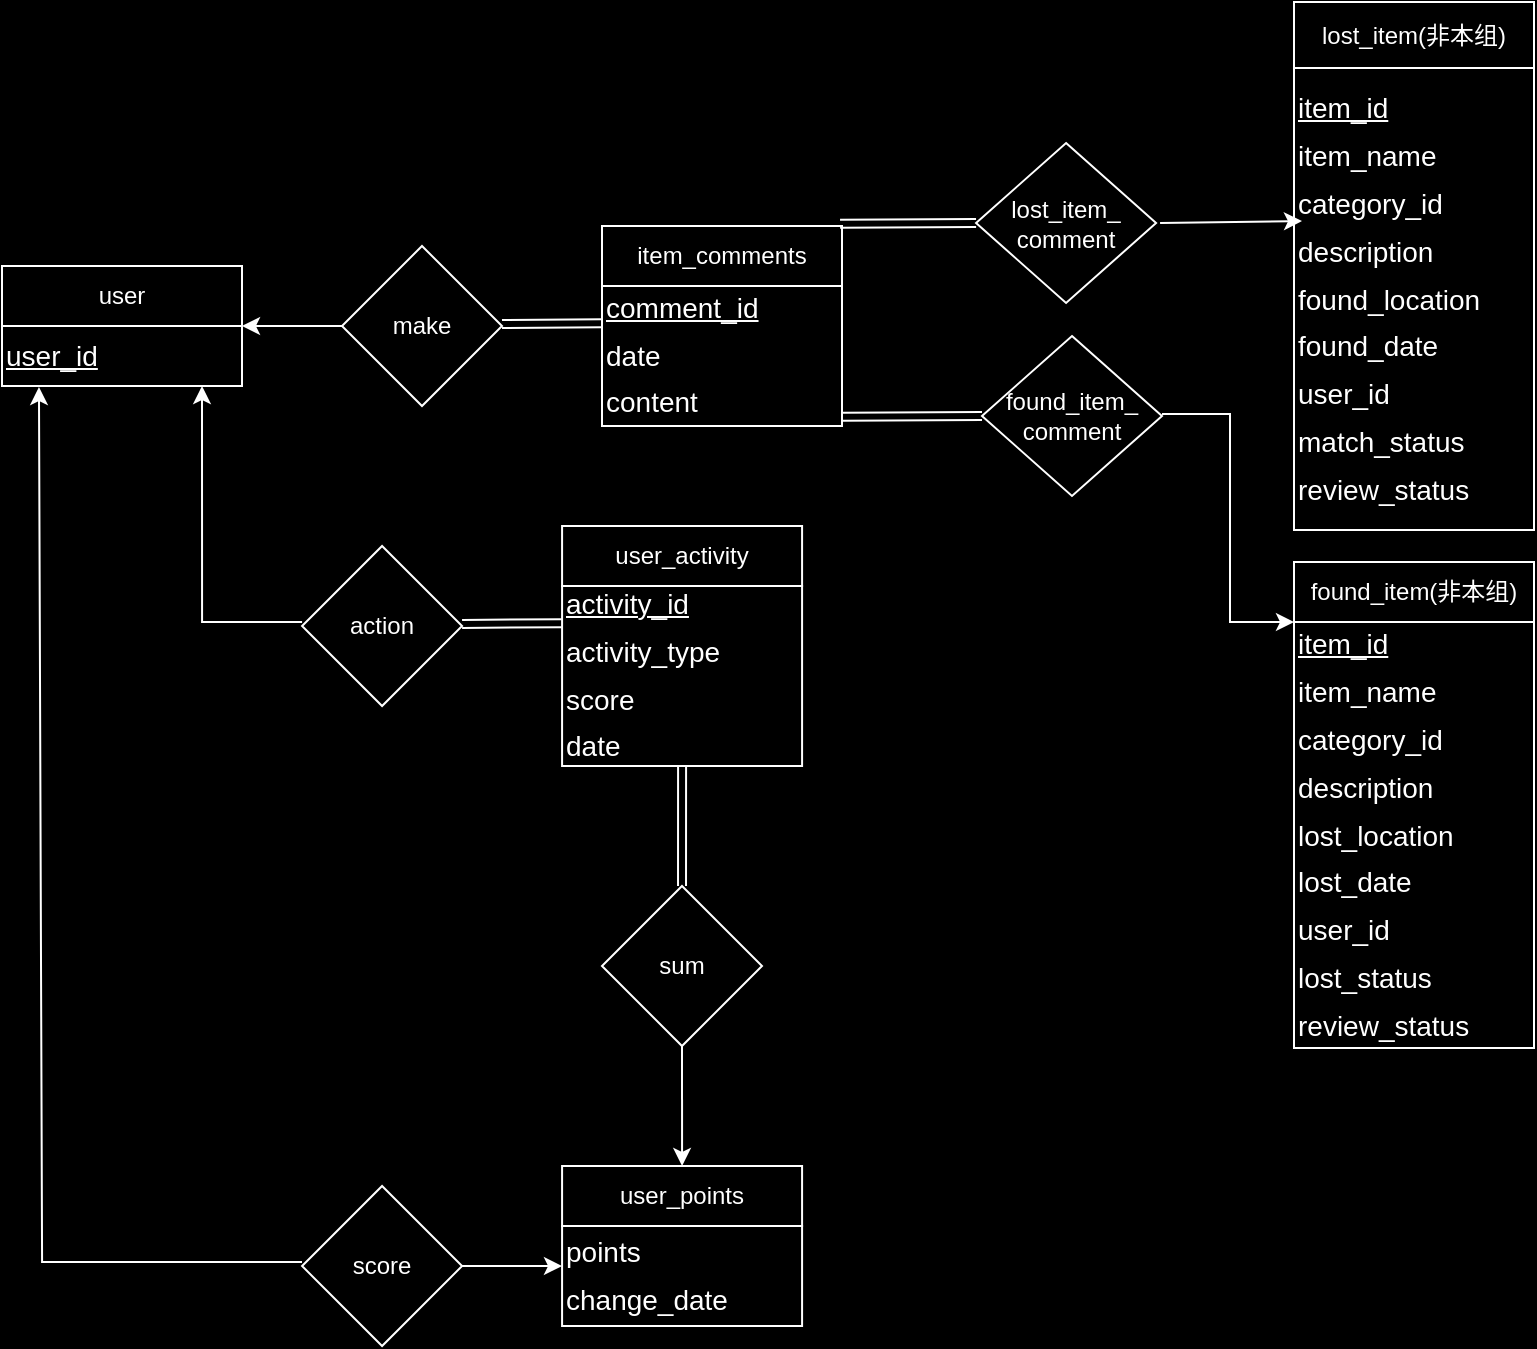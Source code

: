 <mxfile version="24.4.4" type="device">
  <diagram id="R2lEEEUBdFMjLlhIrx00" name="Page-1">
    <mxGraphModel dx="1294" dy="736" grid="0" gridSize="10" guides="1" tooltips="1" connect="1" arrows="1" fold="1" page="1" pageScale="1" pageWidth="850" pageHeight="1100" background="#000000" math="0" shadow="0" extFonts="Permanent Marker^https://fonts.googleapis.com/css?family=Permanent+Marker">
      <root>
        <mxCell id="0" />
        <mxCell id="1" parent="0" />
        <mxCell id="exWkpmdWYC31YrSvvnum-5" value="&lt;div style=&quot;font-size: 14px; line-height: 170%;&quot;&gt;&lt;font style=&quot;font-size: 14px;&quot;&gt;&lt;u style=&quot;&quot;&gt;comment_id&lt;/u&gt;&lt;/font&gt;&lt;/div&gt;&lt;div style=&quot;font-size: 14px; line-height: 170%;&quot;&gt;&lt;font style=&quot;font-size: 14px;&quot;&gt;date&lt;/font&gt;&lt;/div&gt;&lt;div style=&quot;font-size: 14px; line-height: 170%;&quot;&gt;&lt;font style=&quot;font-size: 14px;&quot;&gt;content&lt;/font&gt;&lt;/div&gt;" style="rounded=0;whiteSpace=wrap;html=1;align=left;labelBackgroundColor=none;strokeColor=#FFFFFF;fontColor=#ffffff;fillColor=#000000;" parent="1" vertex="1">
          <mxGeometry x="323" y="181" width="120" height="70" as="geometry" />
        </mxCell>
        <mxCell id="exWkpmdWYC31YrSvvnum-6" value="item_comments" style="rounded=0;whiteSpace=wrap;html=1;labelBackgroundColor=none;strokeColor=#FFFFFF;fontColor=#ffffff;fillColor=#000000;" parent="1" vertex="1">
          <mxGeometry x="323" y="151" width="120" height="30" as="geometry" />
        </mxCell>
        <mxCell id="exWkpmdWYC31YrSvvnum-7" value="&lt;div style=&quot;font-size: 14px; line-height: 170%;&quot;&gt;&lt;font style=&quot;font-size: 14px;&quot;&gt;&lt;u style=&quot;&quot;&gt;user_id&lt;/u&gt;&lt;/font&gt;&lt;/div&gt;" style="rounded=0;whiteSpace=wrap;html=1;align=left;labelBackgroundColor=none;strokeColor=#FFFFFF;fontColor=#ffffff;fillColor=#000000;" parent="1" vertex="1">
          <mxGeometry x="23" y="201" width="120" height="30" as="geometry" />
        </mxCell>
        <mxCell id="exWkpmdWYC31YrSvvnum-8" value="user" style="rounded=0;whiteSpace=wrap;html=1;labelBackgroundColor=none;strokeColor=#FFFFFF;fontColor=#ffffff;fillColor=#000000;" parent="1" vertex="1">
          <mxGeometry x="23" y="171" width="120" height="30" as="geometry" />
        </mxCell>
        <mxCell id="exWkpmdWYC31YrSvvnum-9" value="&lt;div style=&quot;font-size: 14px; line-height: 170%;&quot;&gt;&lt;font style=&quot;font-size: 14px;&quot;&gt;&lt;u style=&quot;&quot;&gt;item_id&lt;/u&gt;&lt;/font&gt;&lt;/div&gt;&lt;div style=&quot;font-size: 14px; line-height: 170%;&quot;&gt;item_name&lt;/div&gt;&lt;div style=&quot;font-size: 14px; line-height: 170%;&quot;&gt;category_id&lt;/div&gt;&lt;div style=&quot;font-size: 14px; line-height: 170%;&quot;&gt;description&lt;/div&gt;&lt;div style=&quot;font-size: 14px; line-height: 170%;&quot;&gt;found_location&lt;/div&gt;&lt;div style=&quot;font-size: 14px; line-height: 170%;&quot;&gt;found_date&lt;/div&gt;&lt;div style=&quot;font-size: 14px; line-height: 170%;&quot;&gt;user_id&lt;/div&gt;&lt;div style=&quot;font-size: 14px; line-height: 170%;&quot;&gt;match_status&lt;/div&gt;&lt;div style=&quot;font-size: 14px; line-height: 170%;&quot;&gt;review_status&lt;/div&gt;" style="rounded=0;whiteSpace=wrap;html=1;align=left;labelBackgroundColor=none;strokeColor=#FFFFFF;fillColor=#000000;fontColor=#ffffff;" parent="1" vertex="1">
          <mxGeometry x="669" y="72" width="120" height="231" as="geometry" />
        </mxCell>
        <mxCell id="exWkpmdWYC31YrSvvnum-10" value="lost_item(非本组)" style="rounded=0;whiteSpace=wrap;html=1;labelBackgroundColor=none;strokeColor=#FFFFFF;fillColor=#000000;fontColor=#ffffff;" parent="1" vertex="1">
          <mxGeometry x="669" y="39" width="120" height="33" as="geometry" />
        </mxCell>
        <mxCell id="exWkpmdWYC31YrSvvnum-11" value="&lt;div style=&quot;font-size: 14px; line-height: 170%;&quot;&gt;&lt;font style=&quot;font-size: 14px;&quot;&gt;&lt;u style=&quot;&quot;&gt;item_id&lt;/u&gt;&lt;/font&gt;&lt;/div&gt;&lt;div style=&quot;font-size: 14px; line-height: 170%;&quot;&gt;&lt;font style=&quot;font-size: 14px;&quot;&gt;&lt;div style=&quot;line-height: 23.8px;&quot;&gt;item_name&lt;/div&gt;&lt;div style=&quot;line-height: 23.8px;&quot;&gt;category_id&lt;/div&gt;&lt;div style=&quot;line-height: 23.8px;&quot;&gt;description&lt;/div&gt;&lt;div style=&quot;line-height: 23.8px;&quot;&gt;lost_location&lt;/div&gt;&lt;div style=&quot;line-height: 23.8px;&quot;&gt;lost_date&lt;/div&gt;&lt;div style=&quot;line-height: 23.8px;&quot;&gt;user_id&lt;/div&gt;&lt;div style=&quot;line-height: 23.8px;&quot;&gt;lost_status&lt;/div&gt;&lt;div style=&quot;line-height: 23.8px;&quot;&gt;review_status&lt;/div&gt;&lt;/font&gt;&lt;/div&gt;" style="rounded=0;whiteSpace=wrap;html=1;align=left;labelBackgroundColor=none;strokeColor=#FFFFFF;fontColor=#ffffff;fillColor=#000000;" parent="1" vertex="1">
          <mxGeometry x="669" y="349" width="120" height="213" as="geometry" />
        </mxCell>
        <mxCell id="exWkpmdWYC31YrSvvnum-12" value="found_item(非本组)" style="rounded=0;whiteSpace=wrap;html=1;labelBackgroundColor=none;strokeColor=#FFFFFF;fontColor=#ffffff;fillColor=#000000;" parent="1" vertex="1">
          <mxGeometry x="669" y="319" width="120" height="30" as="geometry" />
        </mxCell>
        <mxCell id="exWkpmdWYC31YrSvvnum-13" value="make" style="rhombus;whiteSpace=wrap;html=1;labelBackgroundColor=none;strokeColor=#FFFFFF;fontColor=#ffffff;fillColor=#000000;" parent="1" vertex="1">
          <mxGeometry x="193" y="161" width="80" height="80" as="geometry" />
        </mxCell>
        <mxCell id="exWkpmdWYC31YrSvvnum-16" value="" style="endArrow=classic;html=1;rounded=0;exitX=0;exitY=0.5;exitDx=0;exitDy=0;entryX=1;entryY=1;entryDx=0;entryDy=0;labelBackgroundColor=none;strokeColor=#FFFFFF;fontColor=#ffffff;" parent="1" source="exWkpmdWYC31YrSvvnum-13" target="exWkpmdWYC31YrSvvnum-8" edge="1">
          <mxGeometry width="50" height="50" relative="1" as="geometry">
            <mxPoint x="153" y="211" as="sourcePoint" />
            <mxPoint x="203" y="161" as="targetPoint" />
          </mxGeometry>
        </mxCell>
        <mxCell id="exWkpmdWYC31YrSvvnum-17" value="lost_item_&lt;div&gt;comment&lt;/div&gt;" style="rhombus;whiteSpace=wrap;html=1;labelBackgroundColor=none;strokeColor=#FFFFFF;fillColor=#000000;fontColor=#ffffff;" parent="1" vertex="1">
          <mxGeometry x="510.04" y="109.5" width="90" height="80" as="geometry" />
        </mxCell>
        <mxCell id="exWkpmdWYC31YrSvvnum-19" value="" style="endArrow=classic;html=1;rounded=0;entryX=0;entryY=0.75;entryDx=0;entryDy=0;labelBackgroundColor=none;strokeColor=#FFFFFF;fontColor=#ffffff;" parent="1" edge="1">
          <mxGeometry width="50" height="50" relative="1" as="geometry">
            <mxPoint x="602.04" y="149.5" as="sourcePoint" />
            <mxPoint x="673" y="148.52" as="targetPoint" />
          </mxGeometry>
        </mxCell>
        <mxCell id="exWkpmdWYC31YrSvvnum-21" value="" style="shape=link;html=1;rounded=0;labelBackgroundColor=none;strokeColor=#FFFFFF;fontColor=#ffffff;" parent="1" edge="1">
          <mxGeometry width="100" relative="1" as="geometry">
            <mxPoint x="273" y="200" as="sourcePoint" />
            <mxPoint x="323" y="199.57" as="targetPoint" />
          </mxGeometry>
        </mxCell>
        <mxCell id="exWkpmdWYC31YrSvvnum-22" value="" style="shape=link;html=1;rounded=0;entryX=0;entryY=0.5;entryDx=0;entryDy=0;labelBackgroundColor=none;strokeColor=#FFFFFF;fontColor=#ffffff;" parent="1" target="exWkpmdWYC31YrSvvnum-17" edge="1">
          <mxGeometry width="100" relative="1" as="geometry">
            <mxPoint x="442.04" y="149.93" as="sourcePoint" />
            <mxPoint x="492.04" y="149.5" as="targetPoint" />
          </mxGeometry>
        </mxCell>
        <mxCell id="exWkpmdWYC31YrSvvnum-24" value="found_item_&lt;div&gt;comment&lt;/div&gt;" style="rhombus;whiteSpace=wrap;html=1;labelBackgroundColor=none;strokeColor=#FFFFFF;fontColor=#ffffff;fillColor=#000000;" parent="1" vertex="1">
          <mxGeometry x="513" y="206" width="90" height="80" as="geometry" />
        </mxCell>
        <mxCell id="exWkpmdWYC31YrSvvnum-25" value="" style="endArrow=classic;html=1;rounded=0;entryX=0;entryY=1;entryDx=0;entryDy=0;labelBackgroundColor=none;strokeColor=#FFFFFF;fontColor=#ffffff;" parent="1" edge="1" target="exWkpmdWYC31YrSvvnum-12">
          <mxGeometry width="50" height="50" relative="1" as="geometry">
            <mxPoint x="603" y="245" as="sourcePoint" />
            <mxPoint x="673.96" y="245.02" as="targetPoint" />
            <Array as="points">
              <mxPoint x="637" y="245" />
              <mxPoint x="637" y="349" />
            </Array>
          </mxGeometry>
        </mxCell>
        <mxCell id="exWkpmdWYC31YrSvvnum-26" value="" style="shape=link;html=1;rounded=0;entryX=0;entryY=0.5;entryDx=0;entryDy=0;labelBackgroundColor=none;strokeColor=#FFFFFF;fontColor=#ffffff;" parent="1" target="exWkpmdWYC31YrSvvnum-24" edge="1">
          <mxGeometry width="100" relative="1" as="geometry">
            <mxPoint x="443" y="246.43" as="sourcePoint" />
            <mxPoint x="493" y="246" as="targetPoint" />
          </mxGeometry>
        </mxCell>
        <mxCell id="exWkpmdWYC31YrSvvnum-28" value="&lt;div style=&quot;font-size: 14px; line-height: 170%;&quot;&gt;&lt;font style=&quot;font-size: 14px;&quot;&gt;&lt;u style=&quot;&quot;&gt;activity_id&lt;/u&gt;&lt;/font&gt;&lt;/div&gt;&lt;div style=&quot;font-size: 14px; line-height: 170%;&quot;&gt;activity_type&lt;/div&gt;&lt;div style=&quot;font-size: 14px; line-height: 170%;&quot;&gt;&lt;font style=&quot;font-size: 14px;&quot;&gt;score&lt;/font&gt;&lt;/div&gt;&lt;div style=&quot;font-size: 14px; line-height: 170%;&quot;&gt;&lt;font style=&quot;font-size: 14px;&quot;&gt;date&lt;/font&gt;&lt;/div&gt;" style="rounded=0;whiteSpace=wrap;html=1;align=left;labelBackgroundColor=none;strokeColor=#FFFFFF;fontColor=#ffffff;fillColor=#000000;" parent="1" vertex="1">
          <mxGeometry x="303.04" y="331" width="120" height="90" as="geometry" />
        </mxCell>
        <mxCell id="exWkpmdWYC31YrSvvnum-29" value="&lt;span style=&quot;text-align: start;&quot;&gt;&lt;font style=&quot;font-size: 12px;&quot; face=&quot;Helvetica&quot;&gt;user_activity&lt;/font&gt;&lt;/span&gt;" style="rounded=0;whiteSpace=wrap;html=1;labelBackgroundColor=none;strokeColor=#FFFFFF;fontColor=#ffffff;fillColor=#000000;" parent="1" vertex="1">
          <mxGeometry x="303.04" y="301" width="120" height="30" as="geometry" />
        </mxCell>
        <mxCell id="exWkpmdWYC31YrSvvnum-32" value="action" style="rhombus;whiteSpace=wrap;html=1;labelBackgroundColor=none;strokeColor=#FFFFFF;fontColor=#ffffff;fillColor=#000000;" parent="1" vertex="1">
          <mxGeometry x="173.04" y="311" width="80" height="80" as="geometry" />
        </mxCell>
        <mxCell id="exWkpmdWYC31YrSvvnum-33" value="" style="endArrow=classic;html=1;rounded=0;exitX=0;exitY=0.5;exitDx=0;exitDy=0;entryX=0.333;entryY=1.067;entryDx=0;entryDy=0;entryPerimeter=0;labelBackgroundColor=none;strokeColor=#FFFFFF;fontColor=#ffffff;" parent="1" edge="1">
          <mxGeometry width="50" height="50" relative="1" as="geometry">
            <mxPoint x="173.04" y="348.99" as="sourcePoint" />
            <mxPoint x="123.0" y="231" as="targetPoint" />
            <Array as="points">
              <mxPoint x="123.04" y="348.99" />
            </Array>
          </mxGeometry>
        </mxCell>
        <mxCell id="exWkpmdWYC31YrSvvnum-34" value="" style="shape=link;html=1;rounded=0;labelBackgroundColor=none;strokeColor=#FFFFFF;fontColor=#ffffff;" parent="1" edge="1">
          <mxGeometry width="100" relative="1" as="geometry">
            <mxPoint x="253.04" y="350" as="sourcePoint" />
            <mxPoint x="303.04" y="349.57" as="targetPoint" />
          </mxGeometry>
        </mxCell>
        <mxCell id="exWkpmdWYC31YrSvvnum-38" value="&lt;div style=&quot;font-size: 14px; line-height: 170%;&quot;&gt;points&lt;/div&gt;&lt;div style=&quot;font-size: 14px; line-height: 170%;&quot;&gt;change_date&lt;/div&gt;" style="rounded=0;whiteSpace=wrap;html=1;align=left;labelBackgroundColor=none;strokeColor=#ffffff;fontColor=#ffffff;fillColor=#000000;" parent="1" vertex="1">
          <mxGeometry x="303.04" y="651" width="120" height="50" as="geometry" />
        </mxCell>
        <mxCell id="exWkpmdWYC31YrSvvnum-39" value="&lt;span style=&quot;text-align: start;&quot;&gt;&lt;font style=&quot;font-size: 12px;&quot; face=&quot;Helvetica&quot;&gt;user_points&lt;/font&gt;&lt;/span&gt;" style="rounded=0;whiteSpace=wrap;html=1;labelBackgroundColor=none;strokeColor=#ffffff;fontColor=#ffffff;fillColor=#000000;" parent="1" vertex="1">
          <mxGeometry x="303.04" y="621" width="120" height="30" as="geometry" />
        </mxCell>
        <mxCell id="exWkpmdWYC31YrSvvnum-40" value="score" style="rhombus;whiteSpace=wrap;html=1;labelBackgroundColor=none;strokeColor=#ffffff;fontColor=#ffffff;fillColor=#000000;" parent="1" vertex="1">
          <mxGeometry x="173.04" y="631" width="80" height="80" as="geometry" />
        </mxCell>
        <mxCell id="exWkpmdWYC31YrSvvnum-41" value="" style="endArrow=classic;html=1;rounded=0;entryX=0.154;entryY=1.017;entryDx=0;entryDy=0;entryPerimeter=0;labelBackgroundColor=none;strokeColor=#FFFFFF;fontColor=#ffffff;" parent="1" target="exWkpmdWYC31YrSvvnum-7" edge="1">
          <mxGeometry width="50" height="50" relative="1" as="geometry">
            <mxPoint x="173" y="669" as="sourcePoint" />
            <mxPoint x="43" y="311" as="targetPoint" />
            <Array as="points">
              <mxPoint x="43.04" y="668.99" />
            </Array>
          </mxGeometry>
        </mxCell>
        <mxCell id="exWkpmdWYC31YrSvvnum-43" value="" style="endArrow=classic;html=1;rounded=0;labelBackgroundColor=none;strokeColor=#ffffff;fontColor=#ffffff;" parent="1" edge="1">
          <mxGeometry width="50" height="50" relative="1" as="geometry">
            <mxPoint x="253.04" y="671" as="sourcePoint" />
            <mxPoint x="303" y="671" as="targetPoint" />
          </mxGeometry>
        </mxCell>
        <mxCell id="exWkpmdWYC31YrSvvnum-44" value="sum" style="rhombus;whiteSpace=wrap;html=1;labelBackgroundColor=none;strokeColor=#FFFFFF;fontColor=#ffffff;fillColor=#000000;" parent="1" vertex="1">
          <mxGeometry x="323" y="481" width="80" height="80" as="geometry" />
        </mxCell>
        <mxCell id="exWkpmdWYC31YrSvvnum-47" value="" style="endArrow=classic;html=1;rounded=0;exitX=0.5;exitY=1;exitDx=0;exitDy=0;entryX=0.5;entryY=0;entryDx=0;entryDy=0;labelBackgroundColor=none;strokeColor=#FFFFFF;fontColor=#ffffff;" parent="1" source="exWkpmdWYC31YrSvvnum-44" target="exWkpmdWYC31YrSvvnum-39" edge="1">
          <mxGeometry width="50" height="50" relative="1" as="geometry">
            <mxPoint x="373" y="521" as="sourcePoint" />
            <mxPoint x="423" y="471" as="targetPoint" />
          </mxGeometry>
        </mxCell>
        <mxCell id="exWkpmdWYC31YrSvvnum-48" value="" style="shape=link;html=1;rounded=0;exitX=0.5;exitY=1;exitDx=0;exitDy=0;labelBackgroundColor=none;strokeColor=#FFFFFF;fontColor=#ffffff;" parent="1" source="exWkpmdWYC31YrSvvnum-28" target="exWkpmdWYC31YrSvvnum-44" edge="1">
          <mxGeometry width="100" relative="1" as="geometry">
            <mxPoint x="133" y="521" as="sourcePoint" />
            <mxPoint x="233" y="521" as="targetPoint" />
          </mxGeometry>
        </mxCell>
      </root>
    </mxGraphModel>
  </diagram>
</mxfile>
